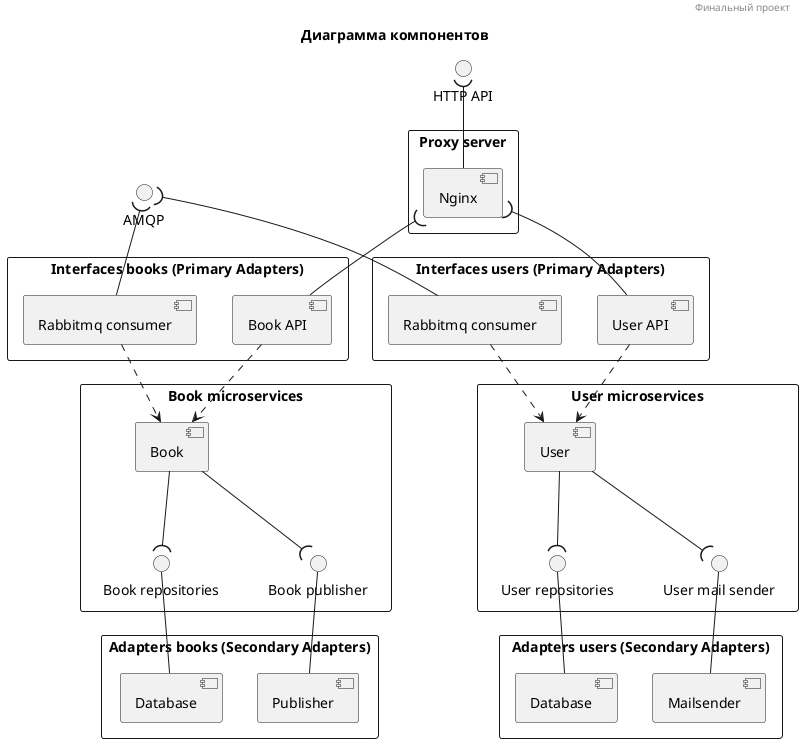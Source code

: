 @startuml

header Финальный проект
title Диаграмма компонентов

rectangle "Interfaces books (Primary Adapters)" {
  [Book API] as book_api
  [Rabbitmq consumer] as rabbitmq_consumer
}

rectangle "Book microservices" {
  [Book] as book
  interface "Book repositories" as book_repositories
  interface "Book publisher" as book_publisher
}

rectangle "Adapters books (Secondary Adapters)" {
  [Database] as database
  [Publisher] as publisher
}

rectangle "Proxy server" {
  [Nginx] as nginx
}

() "AMQP" as amqp
() "HTTP API" as http_api

rabbitmq_consumer -u-( amqp
nginx -u-( http_api
book_api -u-( nginx
book_api ..> book
rabbitmq_consumer ..> book

book --( book_repositories
book --( book_publisher



publisher -u- book_publisher
database -u- book_repositories



rectangle "Interfaces users (Primary Adapters)" {
  [User API] as user_api
  [Rabbitmq consumer] as rabbitmq_consumer1
}

rectangle "User microservices" {
  [User] as user
  interface "User repositories" as user_repositories
  interface "User mail sender" as user_mailsender
}

rectangle "Adapters users (Secondary Adapters)" {
  [Database] as database_user
  [Mailsender] as mailsender_user
}

() "AMQP" as amqp
() "HTTP API" as http_api

rabbitmq_consumer1 -u-( amqp
user_api -u-( nginx
user_api ..> user
rabbitmq_consumer1 ..> user

user --( user_repositories
user --( user_mailsender

mailsender_user -u- user_mailsender
database_user -u- user_repositories
@enduml